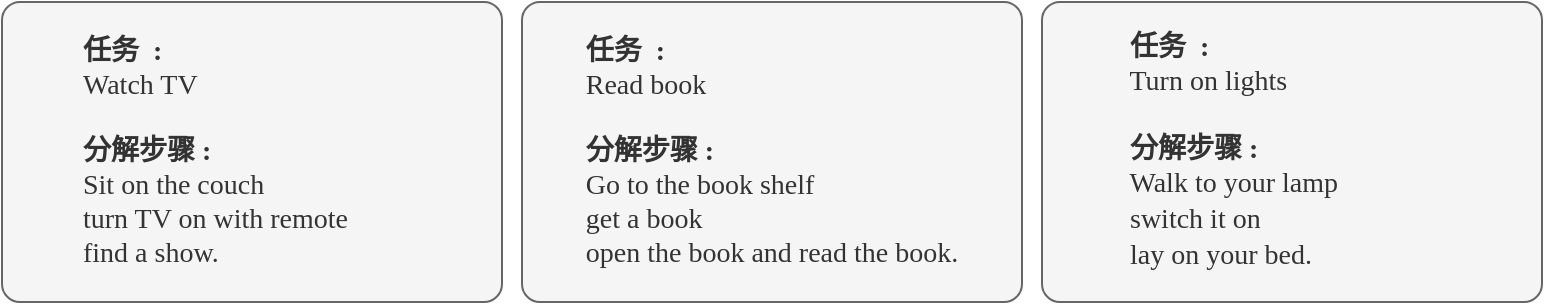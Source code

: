 <mxfile version="26.1.1">
  <diagram name="第 1 页" id="kxWUtuB_IAiOxNLGskVS">
    <mxGraphModel dx="1213" dy="815" grid="1" gridSize="10" guides="1" tooltips="1" connect="1" arrows="1" fold="1" page="1" pageScale="1" pageWidth="827" pageHeight="1169" math="0" shadow="0">
      <root>
        <mxCell id="0" />
        <mxCell id="1" parent="0" />
        <mxCell id="iNig15IQ-GYhhAGSYTP3-1" value="&lt;div style=&quot;&quot;&gt;&lt;div style=&quot;text-align: left;&quot;&gt;&lt;b style=&quot;background-color: transparent; color: light-dark(rgb(51, 51, 51), rgb(193, 193, 193));&quot;&gt;&lt;font style=&quot;font-size: 14px;&quot; face=&quot;Times New Roman&quot;&gt;任务&amp;nbsp; :&amp;nbsp;&lt;/font&gt;&lt;/b&gt;&lt;/div&gt;&lt;div style=&quot;text-align: left;&quot;&gt;&lt;span style=&quot;font-family: &amp;quot;Times New Roman&amp;quot;; font-size: 14px; background-color: transparent; color: light-dark(rgb(51, 51, 51), rgb(193, 193, 193)); text-align: center;&quot;&gt;Read book&lt;/span&gt;&lt;/div&gt;&lt;div style=&quot;text-align: left;&quot;&gt;&lt;span style=&quot;font-family: &amp;quot;Times New Roman&amp;quot;; font-size: 14px; background-color: transparent; color: light-dark(rgb(51, 51, 51), rgb(193, 193, 193)); text-align: center;&quot;&gt;&lt;br&gt;&lt;/span&gt;&lt;/div&gt;&lt;div style=&quot;text-align: left;&quot;&gt;&lt;b style=&quot;background-color: transparent; color: light-dark(rgb(51, 51, 51), rgb(193, 193, 193));&quot;&gt;&lt;font style=&quot;font-size: 14px;&quot; face=&quot;Times New Roman&quot;&gt;分解步骤 :&lt;/font&gt;&lt;/b&gt;&lt;/div&gt;&lt;div style=&quot;text-align: left;&quot;&gt;&lt;font face=&quot;Times New Roman&quot;&gt;&lt;span style=&quot;font-size: 14px;&quot;&gt;Go to the book shelf&lt;/span&gt;&lt;/font&gt;&lt;/div&gt;&lt;div style=&quot;text-align: left;&quot;&gt;&lt;font face=&quot;Times New Roman&quot;&gt;&lt;span style=&quot;font-size: 14px;&quot;&gt;get a book&lt;/span&gt;&lt;/font&gt;&lt;/div&gt;&lt;div style=&quot;text-align: left;&quot;&gt;&lt;font face=&quot;Times New Roman&quot;&gt;&lt;span style=&quot;font-size: 14px;&quot;&gt;open the book and read the book.&lt;/span&gt;&lt;/font&gt;&lt;/div&gt;&lt;/div&gt;" style="rounded=1;arcSize=6;whiteSpace=wrap;html=1;fillColor=#f5f5f5;fontColor=#333333;strokeColor=#666666;" vertex="1" parent="1">
          <mxGeometry x="270" y="280" width="250" height="150" as="geometry" />
        </mxCell>
        <mxCell id="iNig15IQ-GYhhAGSYTP3-2" value="&lt;div style=&quot;&quot;&gt;&lt;div style=&quot;&quot;&gt;&lt;b style=&quot;background-color: transparent; color: light-dark(rgb(51, 51, 51), rgb(193, 193, 193));&quot;&gt;&lt;font style=&quot;font-size: 14px;&quot; face=&quot;Times New Roman&quot;&gt;&amp;nbsp; &amp;nbsp; &amp;nbsp; &amp;nbsp; &amp;nbsp; &amp;nbsp; 任务&amp;nbsp; :&amp;nbsp;&lt;/font&gt;&lt;/b&gt;&lt;/div&gt;&lt;div style=&quot;&quot;&gt;&lt;span style=&quot;font-size: 14px; font-family: &amp;quot;Times New Roman&amp;quot;; background-color: transparent; color: light-dark(rgb(51, 51, 51), rgb(193, 193, 193));&quot;&gt;&amp;nbsp; &amp;nbsp; &amp;nbsp; &amp;nbsp; &amp;nbsp; &amp;nbsp; Turn on lights&lt;/span&gt;&lt;/div&gt;&lt;div style=&quot;&quot;&gt;&lt;span style=&quot;font-family: &amp;quot;Times New Roman&amp;quot;; font-size: 14px; background-color: transparent; color: light-dark(rgb(51, 51, 51), rgb(193, 193, 193));&quot;&gt;&lt;br&gt;&lt;/span&gt;&lt;/div&gt;&lt;div style=&quot;&quot;&gt;&lt;b style=&quot;background-color: transparent; color: light-dark(rgb(51, 51, 51), rgb(193, 193, 193));&quot;&gt;&lt;font style=&quot;font-size: 14px;&quot; face=&quot;Times New Roman&quot;&gt;&amp;nbsp; &amp;nbsp; &amp;nbsp; &amp;nbsp; &amp;nbsp; &amp;nbsp; 分解步骤 :&lt;/font&gt;&lt;/b&gt;&lt;/div&gt;&lt;div style=&quot;&quot;&gt;&lt;span style=&quot;background-color: transparent; font-size: 14px;&quot;&gt;&lt;font face=&quot;Times New Roman&quot;&gt;&amp;nbsp; &amp;nbsp; &amp;nbsp; &amp;nbsp; &amp;nbsp; &amp;nbsp; Walk to your lamp&lt;/font&gt;&lt;/span&gt;&lt;/div&gt;&lt;div style=&quot;&quot;&gt;&lt;span style=&quot;background-color: transparent; font-size: 14px;&quot;&gt;&lt;font face=&quot;Times New Roman&quot;&gt;&amp;nbsp; &amp;nbsp; &amp;nbsp; &amp;nbsp; &amp;nbsp; &amp;nbsp; switch it on&lt;/font&gt;&lt;/span&gt;&lt;/div&gt;&lt;div style=&quot;&quot;&gt;&lt;span style=&quot;background-color: transparent; font-size: 14px;&quot;&gt;&lt;font face=&quot;Times New Roman&quot;&gt;&amp;nbsp; &amp;nbsp; &amp;nbsp; &amp;nbsp; &amp;nbsp; &amp;nbsp; lay on your bed&lt;/font&gt;&lt;/span&gt;&lt;span style=&quot;font-size: 14px; font-family: &amp;quot;Times New Roman&amp;quot;; background-color: transparent; color: light-dark(rgb(51, 51, 51), rgb(193, 193, 193));&quot;&gt;.&lt;/span&gt;&lt;/div&gt;&lt;/div&gt;" style="rounded=1;arcSize=6;whiteSpace=wrap;html=1;fillColor=#f5f5f5;fontColor=#333333;strokeColor=#666666;align=left;" vertex="1" parent="1">
          <mxGeometry x="530" y="280" width="250" height="150" as="geometry" />
        </mxCell>
        <mxCell id="iNig15IQ-GYhhAGSYTP3-3" value="&lt;div style=&quot;&quot;&gt;&lt;div style=&quot;&quot;&gt;&lt;b style=&quot;background-color: transparent; color: light-dark(rgb(51, 51, 51), rgb(193, 193, 193));&quot;&gt;&lt;font style=&quot;font-size: 14px;&quot; face=&quot;Times New Roman&quot;&gt;&amp;nbsp; &amp;nbsp; &amp;nbsp; &amp;nbsp; &amp;nbsp; &amp;nbsp;任务&amp;nbsp; :&amp;nbsp;&lt;/font&gt;&lt;/b&gt;&lt;/div&gt;&lt;div style=&quot;&quot;&gt;&lt;span style=&quot;font-family: &amp;quot;Times New Roman&amp;quot;; font-size: 14px; background-color: transparent; color: light-dark(rgb(51, 51, 51), rgb(193, 193, 193));&quot;&gt;&amp;nbsp; &amp;nbsp; &amp;nbsp; &amp;nbsp; &amp;nbsp; &amp;nbsp;Watch TV&lt;/span&gt;&lt;/div&gt;&lt;div style=&quot;&quot;&gt;&lt;span style=&quot;font-family: &amp;quot;Times New Roman&amp;quot;; font-size: 14px; background-color: transparent; color: light-dark(rgb(51, 51, 51), rgb(193, 193, 193));&quot;&gt;&lt;br&gt;&lt;/span&gt;&lt;/div&gt;&lt;div style=&quot;&quot;&gt;&lt;b style=&quot;background-color: transparent; color: light-dark(rgb(51, 51, 51), rgb(193, 193, 193));&quot;&gt;&lt;font style=&quot;font-size: 14px;&quot; face=&quot;Times New Roman&quot;&gt;&amp;nbsp; &amp;nbsp; &amp;nbsp; &amp;nbsp; &amp;nbsp; &amp;nbsp;分解步骤 :&lt;/font&gt;&lt;/b&gt;&lt;/div&gt;&lt;div style=&quot;&quot;&gt;&lt;font face=&quot;Times New Roman&quot;&gt;&lt;span style=&quot;font-size: 14px;&quot;&gt;&amp;nbsp; &amp;nbsp; &amp;nbsp; &amp;nbsp; &amp;nbsp; &amp;nbsp;Sit on the couch&lt;/span&gt;&lt;/font&gt;&lt;/div&gt;&lt;div style=&quot;&quot;&gt;&lt;font face=&quot;Times New Roman&quot;&gt;&lt;span style=&quot;font-size: 14px;&quot;&gt;&amp;nbsp; &amp;nbsp; &amp;nbsp; &amp;nbsp; &amp;nbsp; &amp;nbsp;turn TV on with remote&lt;/span&gt;&lt;/font&gt;&lt;/div&gt;&lt;div style=&quot;&quot;&gt;&lt;font face=&quot;Times New Roman&quot;&gt;&lt;span style=&quot;font-size: 14px;&quot;&gt;&amp;nbsp; &amp;nbsp; &amp;nbsp; &amp;nbsp; &amp;nbsp; &amp;nbsp;find a show.&lt;/span&gt;&lt;/font&gt;&lt;/div&gt;&lt;/div&gt;" style="rounded=1;arcSize=6;whiteSpace=wrap;html=1;fillColor=#f5f5f5;fontColor=#333333;strokeColor=#666666;align=left;" vertex="1" parent="1">
          <mxGeometry x="10" y="280" width="250" height="150" as="geometry" />
        </mxCell>
      </root>
    </mxGraphModel>
  </diagram>
</mxfile>
